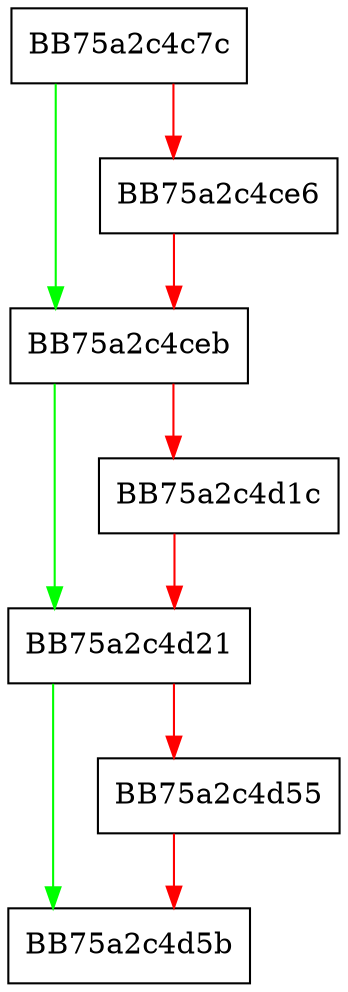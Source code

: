 digraph AttributeStore {
  node [shape="box"];
  graph [splines=ortho];
  BB75a2c4c7c -> BB75a2c4ceb [color="green"];
  BB75a2c4c7c -> BB75a2c4ce6 [color="red"];
  BB75a2c4ce6 -> BB75a2c4ceb [color="red"];
  BB75a2c4ceb -> BB75a2c4d21 [color="green"];
  BB75a2c4ceb -> BB75a2c4d1c [color="red"];
  BB75a2c4d1c -> BB75a2c4d21 [color="red"];
  BB75a2c4d21 -> BB75a2c4d5b [color="green"];
  BB75a2c4d21 -> BB75a2c4d55 [color="red"];
  BB75a2c4d55 -> BB75a2c4d5b [color="red"];
}